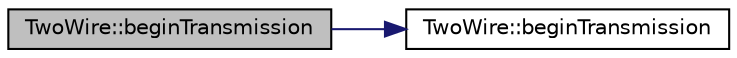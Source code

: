 digraph "TwoWire::beginTransmission"
{
 // LATEX_PDF_SIZE
  edge [fontname="Helvetica",fontsize="10",labelfontname="Helvetica",labelfontsize="10"];
  node [fontname="Helvetica",fontsize="10",shape=record];
  rankdir="LR";
  Node1 [label="TwoWire::beginTransmission",height=0.2,width=0.4,color="black", fillcolor="grey75", style="filled", fontcolor="black",tooltip=" "];
  Node1 -> Node2 [color="midnightblue",fontsize="10",style="solid",fontname="Helvetica"];
  Node2 [label="TwoWire::beginTransmission",height=0.2,width=0.4,color="black", fillcolor="white", style="filled",URL="$class_two_wire.html#a8d55f00ea8ac3d7427d62e0c71e95ec2",tooltip=" "];
}
